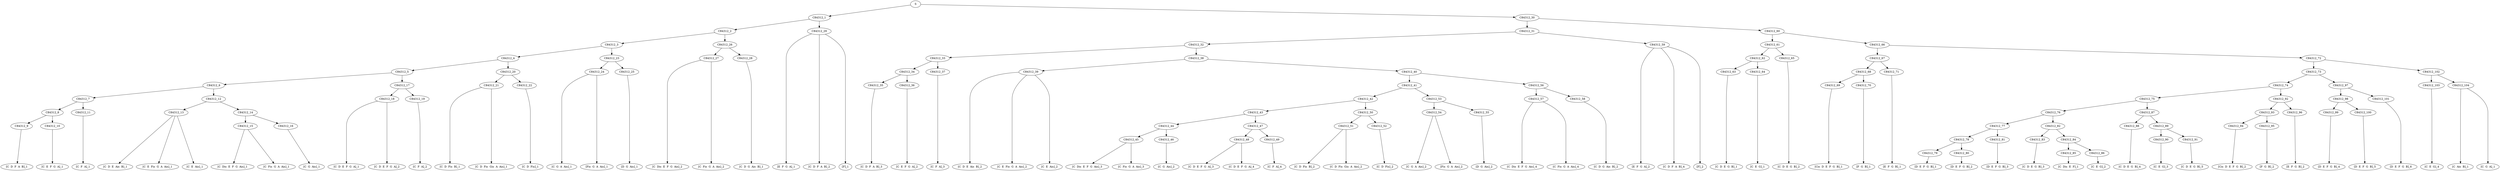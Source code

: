 digraph sample{
"S" -> "C84312_1";
"C84312_1" -> "C84312_2";
"C84312_2" -> "C84312_3";
"C84312_3" -> "C84312_4";
"C84312_4" -> "C84312_5";
"C84312_5" -> "C84312_6";
"C84312_6" -> "C84312_7";
"C84312_7" -> "C84312_8";
"C84312_8" -> "C84312_9";
"C84312_9" -> "[C  D  F  A  B]_1";
"C84312_8" -> "C84312_10";
"C84312_10" -> "[C  E  F  G  A]_1";
"C84312_7" -> "C84312_11";
"C84312_11" -> "[C  F  A]_1";
"C84312_6" -> "C84312_12";
"C84312_12" -> "C84312_13";
"C84312_13" -> "[C  D  E  Ais  B]_1";
"C84312_13" -> "[C  E  Fis  G  A  Ais]_1";
"C84312_13" -> "[C  E  Ais]_1";
"C84312_12" -> "C84312_14";
"C84312_14" -> "C84312_15";
"C84312_15" -> "[C  Dis  E  F  G  Ais]_1";
"C84312_15" -> "[C  Fis  G  A  Ais]_1";
"C84312_14" -> "C84312_16";
"C84312_16" -> "[C  G  Ais]_1";
"C84312_5" -> "C84312_17";
"C84312_17" -> "C84312_18";
"C84312_18" -> "[C  D  E  F  G  A]_1";
"C84312_18" -> "[C  D  E  F  G  A]_2";
"C84312_17" -> "C84312_19";
"C84312_19" -> "[C  F  A]_2";
"C84312_4" -> "C84312_20";
"C84312_20" -> "C84312_21";
"C84312_21" -> "[C  D  Fis  B]_1";
"C84312_21" -> "[C  D  Fis  Gis  A  Ais]_1";
"C84312_20" -> "C84312_22";
"C84312_22" -> "[C  D  Fis]_1";
"C84312_3" -> "C84312_23";
"C84312_23" -> "C84312_24";
"C84312_24" -> "[C  G  A  Ais]_1";
"C84312_24" -> "[Fis  G  A  Ais]_1";
"C84312_23" -> "C84312_25";
"C84312_25" -> "[D  G  Ais]_1";
"C84312_2" -> "C84312_26";
"C84312_26" -> "C84312_27";
"C84312_27" -> "[C  Dis  E  F  G  Ais]_2";
"C84312_27" -> "[C  Fis  G  A  Ais]_2";
"C84312_26" -> "C84312_28";
"C84312_28" -> "[C  D  G  Ais  B]_1";
"C84312_1" -> "C84312_29";
"C84312_29" -> "[E  F  G  A]_1";
"C84312_29" -> "[C  D  F  A  B]_2";
"C84312_29" -> "[F]_1";
"S" -> "C84312_30";
"C84312_30" -> "C84312_31";
"C84312_31" -> "C84312_32";
"C84312_32" -> "C84312_33";
"C84312_33" -> "C84312_34";
"C84312_34" -> "C84312_35";
"C84312_35" -> "[C  D  F  A  B]_3";
"C84312_34" -> "C84312_36";
"C84312_36" -> "[C  E  F  G  A]_2";
"C84312_33" -> "C84312_37";
"C84312_37" -> "[C  F  A]_3";
"C84312_32" -> "C84312_38";
"C84312_38" -> "C84312_39";
"C84312_39" -> "[C  D  E  Ais  B]_2";
"C84312_39" -> "[C  E  Fis  G  A  Ais]_2";
"C84312_39" -> "[C  E  Ais]_2";
"C84312_38" -> "C84312_40";
"C84312_40" -> "C84312_41";
"C84312_41" -> "C84312_42";
"C84312_42" -> "C84312_43";
"C84312_43" -> "C84312_44";
"C84312_44" -> "C84312_45";
"C84312_45" -> "[C  Dis  E  F  G  Ais]_3";
"C84312_45" -> "[C  Fis  G  A  Ais]_3";
"C84312_44" -> "C84312_46";
"C84312_46" -> "[C  G  Ais]_2";
"C84312_43" -> "C84312_47";
"C84312_47" -> "C84312_48";
"C84312_48" -> "[C  D  E  F  G  A]_3";
"C84312_48" -> "[C  D  E  F  G  A]_4";
"C84312_47" -> "C84312_49";
"C84312_49" -> "[C  F  A]_4";
"C84312_42" -> "C84312_50";
"C84312_50" -> "C84312_51";
"C84312_51" -> "[C  D  Fis  B]_2";
"C84312_51" -> "[C  D  Fis  Gis  A  Ais]_2";
"C84312_50" -> "C84312_52";
"C84312_52" -> "[C  D  Fis]_2";
"C84312_41" -> "C84312_53";
"C84312_53" -> "C84312_54";
"C84312_54" -> "[C  G  A  Ais]_2";
"C84312_54" -> "[Fis  G  A  Ais]_2";
"C84312_53" -> "C84312_55";
"C84312_55" -> "[D  G  Ais]_2";
"C84312_40" -> "C84312_56";
"C84312_56" -> "C84312_57";
"C84312_57" -> "[C  Dis  E  F  G  Ais]_4";
"C84312_57" -> "[C  Fis  G  A  Ais]_4";
"C84312_56" -> "C84312_58";
"C84312_58" -> "[C  D  G  Ais  B]_2";
"C84312_31" -> "C84312_59";
"C84312_59" -> "[E  F  G  A]_2";
"C84312_59" -> "[C  D  F  A  B]_4";
"C84312_59" -> "[F]_2";
"C84312_30" -> "C84312_60";
"C84312_60" -> "C84312_61";
"C84312_61" -> "C84312_62";
"C84312_62" -> "C84312_63";
"C84312_63" -> "[C  D  E  G  B]_1";
"C84312_62" -> "C84312_64";
"C84312_64" -> "[C  E  G]_1";
"C84312_61" -> "C84312_65";
"C84312_65" -> "[C  D  E  G  B]_2";
"C84312_60" -> "C84312_66";
"C84312_66" -> "C84312_67";
"C84312_67" -> "C84312_68";
"C84312_68" -> "C84312_69";
"C84312_69" -> "[Cis  D  E  F  G  B]_1";
"C84312_68" -> "C84312_70";
"C84312_70" -> "[F  G  B]_1";
"C84312_67" -> "C84312_71";
"C84312_71" -> "[E  F  G  B]_1";
"C84312_66" -> "C84312_72";
"C84312_72" -> "C84312_73";
"C84312_73" -> "C84312_74";
"C84312_74" -> "C84312_75";
"C84312_75" -> "C84312_76";
"C84312_76" -> "C84312_77";
"C84312_77" -> "C84312_78";
"C84312_78" -> "C84312_79";
"C84312_79" -> "[D  E  F  G  B]_1";
"C84312_78" -> "C84312_80";
"C84312_80" -> "[D  E  F  G  B]_2";
"C84312_77" -> "C84312_81";
"C84312_81" -> "[D  E  F  G  B]_3";
"C84312_76" -> "C84312_82";
"C84312_82" -> "C84312_83";
"C84312_83" -> "[C  D  E  G  B]_3";
"C84312_82" -> "C84312_84";
"C84312_84" -> "C84312_85";
"C84312_85" -> "[C  Dis  E  F]_1";
"C84312_84" -> "C84312_86";
"C84312_86" -> "[C  E  G]_2";
"C84312_75" -> "C84312_87";
"C84312_87" -> "C84312_88";
"C84312_88" -> "[C  D  E  G  B]_4";
"C84312_87" -> "C84312_89";
"C84312_89" -> "C84312_90";
"C84312_90" -> "[C  E  G]_3";
"C84312_89" -> "C84312_91";
"C84312_91" -> "[C  D  E  G  B]_5";
"C84312_74" -> "C84312_92";
"C84312_92" -> "C84312_93";
"C84312_93" -> "C84312_94";
"C84312_94" -> "[Cis  D  E  F  G  B]_2";
"C84312_93" -> "C84312_95";
"C84312_95" -> "[F  G  B]_2";
"C84312_92" -> "C84312_96";
"C84312_96" -> "[E  F  G  B]_2";
"C84312_73" -> "C84312_97";
"C84312_97" -> "C84312_98";
"C84312_98" -> "C84312_99";
"C84312_99" -> "[D  E  F  G  B]_4";
"C84312_98" -> "C84312_100";
"C84312_100" -> "[D  E  F  G  B]_5";
"C84312_97" -> "C84312_101";
"C84312_101" -> "[D  E  F  G  B]_6";
"C84312_72" -> "C84312_102";
"C84312_102" -> "C84312_103";
"C84312_103" -> "[C  E  G]_4";
"C84312_102" -> "C84312_104";
"C84312_104" -> "[C  Ais  B]_1";
"C84312_104" -> "[C  G  A]_1";

{rank = min; "S";}
{rank = same; "C84312_1"; "C84312_30";}
{rank = same; "C84312_2"; "C84312_29"; "C84312_31"; "C84312_60";}
{rank = same; "C84312_3"; "C84312_26"; "C84312_32"; "C84312_59"; "C84312_61"; "C84312_66";}
{rank = same; "C84312_4"; "C84312_23"; "C84312_27"; "C84312_28"; "C84312_33"; "C84312_38"; "C84312_62"; "C84312_65"; "C84312_67"; "C84312_72";}
{rank = same; "C84312_5"; "C84312_20"; "C84312_24"; "C84312_25"; "C84312_34"; "C84312_37"; "C84312_39"; "C84312_40"; "C84312_63"; "C84312_64"; "C84312_68"; "C84312_71"; "C84312_73"; "C84312_102";}
{rank = same; "C84312_6"; "C84312_17"; "C84312_21"; "C84312_22"; "C84312_35"; "C84312_36"; "C84312_41"; "C84312_56"; "C84312_69"; "C84312_70"; "C84312_74"; "C84312_97"; "C84312_103"; "C84312_104";}
{rank = same; "C84312_7"; "C84312_12"; "C84312_18"; "C84312_19"; "C84312_42"; "C84312_53"; "C84312_57"; "C84312_58"; "C84312_75"; "C84312_92"; "C84312_98"; "C84312_101";}
{rank = same; "C84312_8"; "C84312_11"; "C84312_13"; "C84312_14"; "C84312_43"; "C84312_50"; "C84312_54"; "C84312_55"; "C84312_76"; "C84312_87"; "C84312_93"; "C84312_96"; "C84312_99"; "C84312_100";}
{rank = same; "C84312_9"; "C84312_10"; "C84312_15"; "C84312_16"; "C84312_44"; "C84312_47"; "C84312_51"; "C84312_52"; "C84312_77"; "C84312_82"; "C84312_88"; "C84312_89"; "C84312_94"; "C84312_95";}
{rank = same; "C84312_45"; "C84312_46"; "C84312_48"; "C84312_49"; "C84312_78"; "C84312_81"; "C84312_83"; "C84312_84"; "C84312_90"; "C84312_91";}
{rank = same; "C84312_79"; "C84312_80"; "C84312_85"; "C84312_86";}
{rank = same; "[C  Ais  B]_1"; "[C  D  E  Ais  B]_1"; "[C  D  E  Ais  B]_2"; "[C  D  E  F  G  A]_1"; "[C  D  E  F  G  A]_2"; "[C  D  E  F  G  A]_3"; "[C  D  E  F  G  A]_4"; "[C  D  E  G  B]_1"; "[C  D  E  G  B]_2"; "[C  D  E  G  B]_3"; "[C  D  E  G  B]_4"; "[C  D  E  G  B]_5"; "[C  D  F  A  B]_1"; "[C  D  F  A  B]_2"; "[C  D  F  A  B]_3"; "[C  D  F  A  B]_4"; "[C  D  Fis  B]_1"; "[C  D  Fis  B]_2"; "[C  D  Fis  Gis  A  Ais]_1"; "[C  D  Fis  Gis  A  Ais]_2"; "[C  D  Fis]_1"; "[C  D  Fis]_2"; "[C  D  G  Ais  B]_1"; "[C  D  G  Ais  B]_2"; "[C  Dis  E  F  G  Ais]_1"; "[C  Dis  E  F  G  Ais]_2"; "[C  Dis  E  F  G  Ais]_3"; "[C  Dis  E  F  G  Ais]_4"; "[C  Dis  E  F]_1"; "[C  E  Ais]_1"; "[C  E  Ais]_2"; "[C  E  F  G  A]_1"; "[C  E  F  G  A]_2"; "[C  E  Fis  G  A  Ais]_1"; "[C  E  Fis  G  A  Ais]_2"; "[C  E  G]_1"; "[C  E  G]_2"; "[C  E  G]_3"; "[C  E  G]_4"; "[C  F  A]_1"; "[C  F  A]_2"; "[C  F  A]_3"; "[C  F  A]_4"; "[C  Fis  G  A  Ais]_1"; "[C  Fis  G  A  Ais]_2"; "[C  Fis  G  A  Ais]_3"; "[C  Fis  G  A  Ais]_4"; "[C  G  A  Ais]_1"; "[C  G  A  Ais]_2"; "[C  G  A]_1"; "[C  G  Ais]_1"; "[C  G  Ais]_2"; "[Cis  D  E  F  G  B]_1"; "[Cis  D  E  F  G  B]_2"; "[D  E  F  G  B]_1"; "[D  E  F  G  B]_2"; "[D  E  F  G  B]_3"; "[D  E  F  G  B]_4"; "[D  E  F  G  B]_5"; "[D  E  F  G  B]_6"; "[D  G  Ais]_1"; "[D  G  Ais]_2"; "[E  F  G  A]_1"; "[E  F  G  A]_2"; "[E  F  G  B]_1"; "[E  F  G  B]_2"; "[F  G  B]_1"; "[F  G  B]_2"; "[F]_1"; "[F]_2"; "[Fis  G  A  Ais]_1"; "[Fis  G  A  Ais]_2";}
}